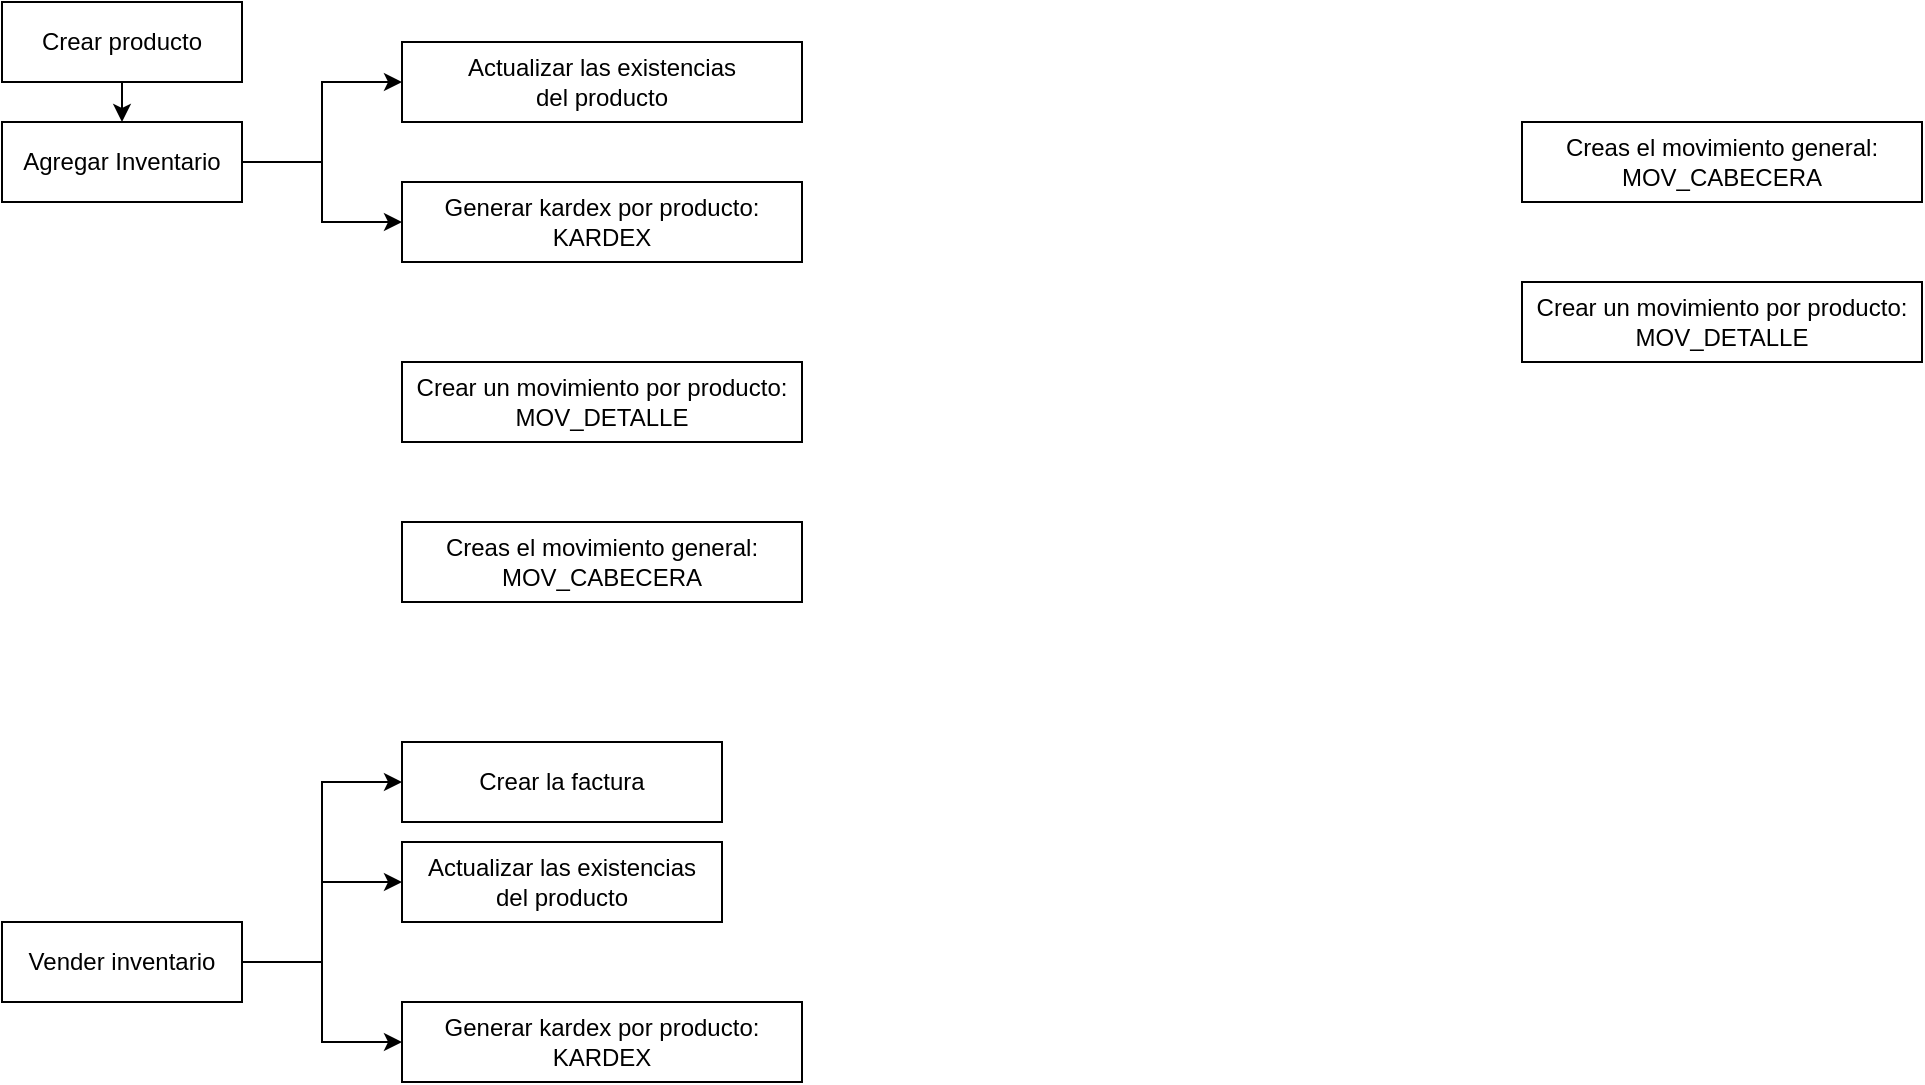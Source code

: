 <mxfile version="21.6.1" type="github">
  <diagram name="Página-1" id="PIgNQbAroBplTFzdDUQ2">
    <mxGraphModel dx="1374" dy="743" grid="1" gridSize="10" guides="1" tooltips="1" connect="1" arrows="1" fold="1" page="0" pageScale="1" pageWidth="827" pageHeight="1169" math="0" shadow="0">
      <root>
        <mxCell id="0" />
        <mxCell id="1" parent="0" />
        <mxCell id="QoUMF4uViaaYGqxuNB1U-26" style="edgeStyle=orthogonalEdgeStyle;rounded=0;orthogonalLoop=1;jettySize=auto;html=1;exitX=1;exitY=0.5;exitDx=0;exitDy=0;entryX=0;entryY=0.5;entryDx=0;entryDy=0;" parent="1" source="QoUMF4uViaaYGqxuNB1U-1" target="QoUMF4uViaaYGqxuNB1U-25" edge="1">
          <mxGeometry relative="1" as="geometry" />
        </mxCell>
        <mxCell id="Uju-kVV0Rh9OzzWLjil5-1" style="edgeStyle=orthogonalEdgeStyle;rounded=0;orthogonalLoop=1;jettySize=auto;html=1;exitX=1;exitY=0.5;exitDx=0;exitDy=0;entryX=0;entryY=0.5;entryDx=0;entryDy=0;" edge="1" parent="1" source="QoUMF4uViaaYGqxuNB1U-1" target="QoUMF4uViaaYGqxuNB1U-4">
          <mxGeometry relative="1" as="geometry" />
        </mxCell>
        <mxCell id="QoUMF4uViaaYGqxuNB1U-1" value="Agregar Inventario" style="rounded=0;whiteSpace=wrap;html=1;" parent="1" vertex="1">
          <mxGeometry x="320" y="200" width="120" height="40" as="geometry" />
        </mxCell>
        <mxCell id="QoUMF4uViaaYGqxuNB1U-3" style="edgeStyle=orthogonalEdgeStyle;rounded=0;orthogonalLoop=1;jettySize=auto;html=1;exitX=0.5;exitY=1;exitDx=0;exitDy=0;entryX=0.5;entryY=0;entryDx=0;entryDy=0;" parent="1" source="QoUMF4uViaaYGqxuNB1U-2" target="QoUMF4uViaaYGqxuNB1U-1" edge="1">
          <mxGeometry relative="1" as="geometry" />
        </mxCell>
        <mxCell id="QoUMF4uViaaYGqxuNB1U-2" value="Crear producto&lt;br&gt;" style="rounded=0;whiteSpace=wrap;html=1;" parent="1" vertex="1">
          <mxGeometry x="320" y="140" width="120" height="40" as="geometry" />
        </mxCell>
        <mxCell id="QoUMF4uViaaYGqxuNB1U-4" value="Generar kardex por producto:&lt;br&gt;KARDEX" style="rounded=0;whiteSpace=wrap;html=1;" parent="1" vertex="1">
          <mxGeometry x="520" y="230" width="200" height="40" as="geometry" />
        </mxCell>
        <mxCell id="QoUMF4uViaaYGqxuNB1U-6" value="Creas el movimiento general:&lt;br&gt;MOV_CABECERA" style="rounded=0;whiteSpace=wrap;html=1;" parent="1" vertex="1">
          <mxGeometry x="520" y="400" width="200" height="40" as="geometry" />
        </mxCell>
        <mxCell id="QoUMF4uViaaYGqxuNB1U-8" value="Crear un movimiento por producto:&lt;br&gt;MOV_DETALLE" style="rounded=0;whiteSpace=wrap;html=1;" parent="1" vertex="1">
          <mxGeometry x="520" y="320" width="200" height="40" as="geometry" />
        </mxCell>
        <mxCell id="QoUMF4uViaaYGqxuNB1U-24" style="edgeStyle=orthogonalEdgeStyle;rounded=0;orthogonalLoop=1;jettySize=auto;html=1;exitX=1;exitY=0.5;exitDx=0;exitDy=0;entryX=0;entryY=0.5;entryDx=0;entryDy=0;" parent="1" source="QoUMF4uViaaYGqxuNB1U-15" target="QoUMF4uViaaYGqxuNB1U-23" edge="1">
          <mxGeometry relative="1" as="geometry" />
        </mxCell>
        <mxCell id="QoUMF4uViaaYGqxuNB1U-28" style="edgeStyle=orthogonalEdgeStyle;rounded=0;orthogonalLoop=1;jettySize=auto;html=1;exitX=1;exitY=0.5;exitDx=0;exitDy=0;entryX=0;entryY=0.5;entryDx=0;entryDy=0;" parent="1" source="QoUMF4uViaaYGqxuNB1U-15" target="QoUMF4uViaaYGqxuNB1U-27" edge="1">
          <mxGeometry relative="1" as="geometry" />
        </mxCell>
        <mxCell id="Uju-kVV0Rh9OzzWLjil5-2" style="edgeStyle=orthogonalEdgeStyle;rounded=0;orthogonalLoop=1;jettySize=auto;html=1;exitX=1;exitY=0.5;exitDx=0;exitDy=0;entryX=0;entryY=0.5;entryDx=0;entryDy=0;" edge="1" parent="1" source="QoUMF4uViaaYGqxuNB1U-15" target="QoUMF4uViaaYGqxuNB1U-29">
          <mxGeometry relative="1" as="geometry" />
        </mxCell>
        <mxCell id="QoUMF4uViaaYGqxuNB1U-15" value="Vender inventario" style="rounded=0;whiteSpace=wrap;html=1;" parent="1" vertex="1">
          <mxGeometry x="320" y="600" width="120" height="40" as="geometry" />
        </mxCell>
        <mxCell id="QoUMF4uViaaYGqxuNB1U-23" value="Crear la factura" style="rounded=0;whiteSpace=wrap;html=1;" parent="1" vertex="1">
          <mxGeometry x="520" y="510" width="160" height="40" as="geometry" />
        </mxCell>
        <mxCell id="QoUMF4uViaaYGqxuNB1U-25" value="Actualizar las existencias&lt;br&gt;del producto" style="rounded=0;whiteSpace=wrap;html=1;" parent="1" vertex="1">
          <mxGeometry x="520" y="160" width="200" height="40" as="geometry" />
        </mxCell>
        <mxCell id="QoUMF4uViaaYGqxuNB1U-27" value="Actualizar las existencias&lt;br&gt;del producto" style="rounded=0;whiteSpace=wrap;html=1;" parent="1" vertex="1">
          <mxGeometry x="520" y="560" width="160" height="40" as="geometry" />
        </mxCell>
        <mxCell id="QoUMF4uViaaYGqxuNB1U-29" value="Generar kardex por producto:&lt;br&gt;KARDEX" style="rounded=0;whiteSpace=wrap;html=1;" parent="1" vertex="1">
          <mxGeometry x="520" y="640" width="200" height="40" as="geometry" />
        </mxCell>
        <mxCell id="QoUMF4uViaaYGqxuNB1U-30" value="Creas el movimiento general:&lt;br&gt;MOV_CABECERA" style="rounded=0;whiteSpace=wrap;html=1;" parent="1" vertex="1">
          <mxGeometry x="1080" y="200" width="200" height="40" as="geometry" />
        </mxCell>
        <mxCell id="QoUMF4uViaaYGqxuNB1U-31" value="Crear un movimiento por producto:&lt;br&gt;MOV_DETALLE" style="rounded=0;whiteSpace=wrap;html=1;" parent="1" vertex="1">
          <mxGeometry x="1080" y="280" width="200" height="40" as="geometry" />
        </mxCell>
      </root>
    </mxGraphModel>
  </diagram>
</mxfile>
